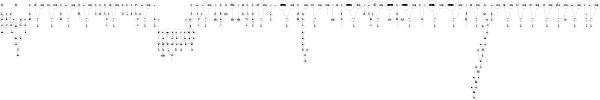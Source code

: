 digraph test{
	size = "4,4";
"mov516" [label = "mov", shape = "box"];
"edx516" [label = "edx", shape = "circle"];
"edx516" [label = "edx", shape = "circle"];
"edx516" -> "mov516";
 "eax516" [label = "eax", shape = "circle"];
"eax" -> "mov516";
"mov516"   -> "edx516";
"DS517" [label = "DS", shape = "circle"];
"esi517" [label = "esi", shape = "circle"];
"DS517" -> "esi517";
"and518" [label = "and", shape = "box"];
"t0d518" [label = "t0d", shape = "point"];
"esi517" -> "and518";
"esi517" -> "and518";
"t0d518" [label = "t0d", shape = "point"];
"and518" -> "t0d518"["dir" = "none"];
"t1519" [label = "t1", shape = "point"];
"%ctrl153519" [label = "%ctrl153", shape = "circle"];
"%ctrl153519" -> "t1519"["dir" = "none"];
"0x22a520" [label = "0x22a", shape = "circle"];
"t2520" [label = "t2", shape = "point"];
"0x22a520" -> "t2520" ["dir" = "none"];
"add521" [label = "+", shape = "box"];
"rip521" [label = "rip", shape = "circle", color = "red"];
"t1519" -> "add521"; 
"t2520" -> "add521"; 
"add521" -> "rip521";
"eax522" [label = "eax", shape = "circle"];
"DS522" [label = "DS", shape = "circle"];
"DS522" -> "eax522";
"0x4523" [label = "0x4", shape = "circle"];
"t1d523" [label = "t1d", shape = "point"];
"0x4523" -> "t1d523" ["dir" = "none"];
"sub524" [label = "sub", shape = "box"];
"t0d524" [label = "t0d", shape = "point"];
"eax522" -> "sub524";
"t1d523" -> "sub524";
"t0d524" [label = "t0d", shape = "point"];
"sub524" -> "t0d524"["dir" = "none"];
"t1525" [label = "t1", shape = "point"];
"%ctrl153525" [label = "%ctrl153", shape = "circle"];
"%ctrl153525" -> "t1525"["dir" = "none"];
"0x23526" [label = "0x23", shape = "circle"];
"t2526" [label = "t2", shape = "point"];
"0x23526" -> "t2526" ["dir" = "none"];
"add527" [label = "+", shape = "box"];
"rip527" [label = "rip", shape = "circle", color = "red"];
"t1525" -> "add527"; 
"t2526" -> "add527"; 
"add527" -> "rip527";
"mov528" [label = "mov", shape = "box"];
"edx528" [label = "edx", shape = "circle"];
"edx516" -> "mov528";
"eax522" -> "mov528";
 "mov528"   -> "edx528";
"DS529" [label = "DS", shape = "circle"];
"esi529" [label = "esi", shape = "circle"];
"DS529" -> "esi529";
"and530" [label = "and", shape = "box"];
"t0d530" [label = "t0d", shape = "point"];
"esi529" -> "and530";
"esi529" -> "and530";
"t0d530" [label = "t0d", shape = "point"];
"and530" -> "t0d530"["dir" = "none"];
"t1531" [label = "t1", shape = "point"];
"%ctrl153531" [label = "%ctrl153", shape = "circle"];
"%ctrl153531" -> "t1531"["dir" = "none"];
"0x211532" [label = "0x211", shape = "circle"];
"t2532" [label = "t2", shape = "point"];
"0x211532" -> "t2532" ["dir" = "none"];
"add533" [label = "+", shape = "box"];
"rip533" [label = "rip", shape = "circle", color = "red"];
"t1531" -> "add533"; 
"t2532" -> "add533"; 
"add533" -> "rip533";
"and534" [label = "and", shape = "box"];
"t0d534" [label = "t0d", shape = "point"];
"edi534" [label = "edi", shape = "circle"];
"edi534" -> "and534";
"edi534" [label = "edi", shape = "circle"];
"edi534" -> "and534";
"t0d534" [label = "t0d", shape = "point"];
"and534" -> "t0d534"["dir" = "none"];
"t1535" [label = "t1", shape = "point"];
"%ctrl153535" [label = "%ctrl153", shape = "circle"];
"%ctrl153535" -> "t1535"["dir" = "none"];
"0xe536" [label = "0xe", shape = "circle"];
"t2536" [label = "t2", shape = "point"];
"0xe536" -> "t2536" ["dir" = "none"];
"add537" [label = "+", shape = "box"];
"rip537" [label = "rip", shape = "circle", color = "red"];
"t1535" -> "add537"; 
"t2536" -> "add537"; 
"add537" -> "rip537";
"DS538" [label = "DS", shape = "circle"];
"t1b538" [label = "t1b", shape = "circle"];
"DS538" -> "t1b538";
"sexti539" [label = "sexti", shape = "box"];
"esi539" [label = "esi", shape = "circle"];
"t1d523" ->  "sexti539";
"0x7539" [label = "0x7", shape = "plaintext"];
"0x7539" -> "sexti539" "sexti539" -> "esi539";
"edx540" [label = "edx", shape = "circle"];
"DS540" [label = "DS", shape = "circle"];
"DS540" -> "edx540";
"0x9541" [label = "0x9", shape = "circle"];
"t1b541" [label = "t1b", shape = "circle"];
"0x9541" -> "t1b541";
"sub542" [label = "sub", shape = "box"];
"t0b542" [label = "t0b", shape = "point"];
"dl542" [label = "dl", shape = "circle"];
"dl542" -> "sub542";
"t1b541" -> "sub542";
"t0b542" [label = "t0b", shape = "circle"];
"sub542" -> "t0b542";
"t1543" [label = "t1", shape = "point"];
"%ctrl153543" [label = "%ctrl153", shape = "circle"];
"%ctrl153543" -> "t1543"["dir" = "none"];
"0x5c544" [label = "0x5c", shape = "circle"];
"t2544" [label = "t2", shape = "point"];
"0x5c544" -> "t2544" ["dir" = "none"];
"add545" [label = "+", shape = "box"];
"rip545" [label = "rip", shape = "circle", color = "red"];
"t1543" -> "add545"; 
"t2544" -> "add545"; 
"add545" -> "rip545";
"DS546" [label = "DS", shape = "circle"];
"t1b546" [label = "t1b", shape = "circle"];
"DS546" -> "t1b546";
"sexti547" [label = "sexti", shape = "box"];
"edx547" [label = "edx", shape = "circle"];
"t1d523" ->  "sexti547";
"0x7547" [label = "0x7", shape = "plaintext"];
"0x7547" -> "sexti547" "sexti547" -> "edx547";
"rcx548" [label = "rcx", shape = "circle"];
"DS548" [label = "DS", shape = "circle"];
"DS548" -> "rcx548";
"0x30549" [label = "0x30", shape = "circle"];
"t1d549" [label = "t1d", shape = "point"];
"0x30549" -> "t1d549" ["dir" = "none"];
"sub550" [label = "sub", shape = "box"];
"esi550" [label = "esi", shape = "point"];
"esi539" -> "sub550";
"t1d549" -> "sub550";
"esi550" [label = "esi", shape = "circle"];
"sub550" -> "esi550";
"edi551" [label = "edi", shape = "circle"];
"DS551" [label = "DS", shape = "circle"];
"DS551" -> "edi551";
"0x9552" [label = "0x9", shape = "circle"];
"t1b552" [label = "t1b", shape = "circle"];
"0x9552" -> "t1b552";
"sub553" [label = "sub", shape = "box"];
"t0b553" [label = "t0b", shape = "point"];
"dil553" [label = "dil", shape = "circle"];
"dil553" -> "sub553";
"t1b552" -> "sub553";
"t0b553" [label = "t0b", shape = "circle"];
"sub553" -> "t0b553";
"t1554" [label = "t1", shape = "point"];
"%ctrl153554" [label = "%ctrl153", shape = "circle"];
"%ctrl153554" -> "t1554"["dir" = "none"];
"0x20555" [label = "0x20", shape = "circle"];
"t2555" [label = "t2", shape = "point"];
"0x20555" -> "t2555" ["dir" = "none"];
"add556" [label = "+", shape = "box"];
"rip556" [label = "rip", shape = "circle", color = "red"];
"t1554" -> "add556"; 
"t2555" -> "add556"; 
"add556" -> "rip556";
"slli557" [label = "slli", shape = "box"];
"eax557" [label = "eax", shape = "point"];
"eax522" -> "slli557";
"0x8557" [label = "0x8", shape = "circle"];
"0x8557" -> "slli557";
"eax557" [label = "eax", shape = "circle"];
"slli557" -> "eax557";
"0x1558" [label = "0x1", shape = "circle"];
"t1d558" [label = "t1d", shape = "point"];
"0x1558" -> "t1d558" ["dir" = "none"];
"add559" [label = "add", shape = "box"];
"r8d559" [label = "r8d", shape = "point"];
"r8d559" [label = "r8d", shape = "circle"];
"r8d559" -> "add559";
"t1d558" -> "add559";
"r8d559" [label = "r8d", shape = "circle"];
"add559" -> "r8d559";
"rdi560" [label = "rdi", shape = "circle"];
"DS560" [label = "DS", shape = "circle"];
"DS560" -> "rdi560";
"or561" [label = "or", shape = "box"];
"eax561" [label = "eax", shape = "point"];
"eax557" -> "or561";
"esi550" -> "or561";
"eax561" [label = "eax", shape = "circle"];
"or561" -> "eax561";
"0x2e562" [label = "0x2e", shape = "circle"];
"t1b562" [label = "t1b", shape = "circle"];
"0x2e562" -> "t1b562";
"sub563" [label = "sub", shape = "box"];
"t0b563" [label = "t0b", shape = "point"];
"dl563" [label = "dl", shape = "circle"];
"dl563" -> "sub563";
"t1b562" -> "sub563";
"t0b563" [label = "t0b", shape = "circle"];
"sub563" -> "t0b563";
"t1564" [label = "t1", shape = "point"];
"%ctrl153564" [label = "%ctrl153", shape = "circle"];
"%ctrl153564" -> "t1564"["dir" = "none"];
"0x10565" [label = "0x10", shape = "circle"];
"t2565" [label = "t2", shape = "point"];
"0x10565" -> "t2565" ["dir" = "none"];
"add566" [label = "+", shape = "box"];
"rip566" [label = "rip", shape = "circle", color = "red"];
"t1564" -> "add566"; 
"t2565" -> "add566"; 
"add566" -> "rip566";
"DS567" [label = "DS", shape = "circle"];
"rdx567" [label = "rdx", shape = "circle"];
"DS567" -> "rdx567";
"DS568" [label = "DS", shape = "circle"];
"rcx568" [label = "rcx", shape = "circle"];
"DS568" -> "rcx568";
"rax569" [label = "rax", shape = "circle"];
"DS569" [label = "DS", shape = "circle"];
"DS569" -> "rax569";
"rbx570" [label = "rbx", shape = "circle"];
"rbx570" -> "DS570";
"0x4a982c572" [label = "0x4a982c", shape = "circle"];
"t1572" [label = "t1", shape = "point"];
"0x4a982c572" -> "t1572" ["dir" = "none"];
"t1572" -> "DS573";
"0574" [label = "0", shape = "circle"];
"t1574" [label = "t1", shape = "point"];
"0574" -> "t1574" ["dir" = "none"];
"t1574" -> "DS575";
"rdx567" -> "DS576";
"add578" [label = "add", shape = "box"];
"r15578" [label = "r15", shape = "point"];
"r15578" [label = "r15", shape = "circle"];
"r15578" -> "add578";
"rcx568" -> "add578";
"r15578" [label = "r15", shape = "circle"];
"add578" -> "r15578";
"add579" [label = "add", shape = "box"];
"rbx579" [label = "rbx", shape = "point"];
"rbx579" [label = "rbx", shape = "circle"];
"rbx579" -> "add579";
"rcx568" -> "add579";
"rbx579" [label = "rbx", shape = "circle"];
"add579" -> "rbx579";
"0x2f580" [label = "0x2f", shape = "circle"];
"t2b580" [label = "t2b", shape = "circle"];
"0x2f580" -> "t2b580";
"DS581" [label = "DS", shape = "circle"];
"t1b581" [label = "t1b", shape = "circle"];
"DS581" -> "t1b581";
"sub582" [label = "sub", shape = "box"];
"t0b582" [label = "t0b", shape = "point"];
"t1b581" -> "sub582";
"t2b580" -> "sub582";
"t0b582" [label = "t0b", shape = "circle"];
"sub582" -> "t0b582";
"rdx583" [label = "rdx", shape = "circle"];
"DS583" [label = "DS", shape = "circle"];
"DS583" -> "rdx583";
"t1584" [label = "t1", shape = "point"];
"%ctrl153584" [label = "%ctrl153", shape = "circle"];
"%ctrl153584" -> "t1584"["dir" = "none"];
"0x19f585" [label = "0x19f", shape = "circle"];
"t2585" [label = "t2", shape = "point"];
"0x19f585" -> "t2585" ["dir" = "none"];
"add586" [label = "+", shape = "box"];
"rip586" [label = "rip", shape = "circle", color = "red"];
"t1584" -> "add586"; 
"t2585" -> "add586"; 
"add586" -> "rip586";
"mov587" [label = "mov", shape = "box"];
"r13587" [label = "r13", shape = "circle"];
"r13587" [label = "r13", shape = "circle"];
"r13587" -> "mov587";
 "r10587" [label = "r10", shape = "circle"];
"r10" -> "mov587";
"mov587"   -> "r13587";
"mov588" [label = "mov", shape = "box"];
"r9588" [label = "r9", shape = "circle"];
"r9588" [label = "r9", shape = "circle"];
"r9588" -> "mov588";
 "rdx583" -> "mov588";
 "mov588"   -> "r9588";
"mov589" [label = "mov", shape = "box"];
"r10589" [label = "r10", shape = "circle"];
"r10589" [label = "r10", shape = "circle"];
"r10589" -> "mov589";
 "rax569" -> "mov589";
 "mov589"   -> "r10589";
"t1590" [label = "t1", shape = "point"];
"%ctrl153590" [label = "%ctrl153", shape = "circle"];
"%ctrl153590" -> "t1590"["dir" = "none"];
"0xffffffffffffff85591" [label = "0xffffffffffffff85", shape = "circle"];
"t2591" [label = "t2", shape = "point"];
"0xffffffffffffff85591" -> "t2591" ["dir" = "none"];
"add592" [label = "+", shape = "box"];
"rip592" [label = "rip", shape = "circle", color = "red"];
"t1590" -> "add592"; 
"t2591" -> "add592"; 
"add592" -> "rip592";
"DS593" [label = "DS", shape = "circle"];
"edx593" [label = "edx", shape = "circle"];
"DS593" -> "edx593";
"t7594" [label = "t7", shape = "point"];
"%ctrl153594" [label = "%ctrl153", shape = "circle"];
"%ctrl153594" -> "t7594"["dir" = "none"];
"rbx579" -> "DS595";
"and596" [label = "and", shape = "box"];
"t0d596" [label = "t0d", shape = "point"];
"edx593" -> "and596";
"edx593" -> "and596";
"t0d596" [label = "t0d", shape = "point"];
"and596" -> "t0d596"["dir" = "none"];
"t1597" [label = "t1", shape = "point"];
"%ctrl153597" [label = "%ctrl153", shape = "circle"];
"%ctrl153597" -> "t1597"["dir" = "none"];
"0x11d598" [label = "0x11d", shape = "circle"];
"t2598" [label = "t2", shape = "point"];
"0x11d598" -> "t2598" ["dir" = "none"];
"add599" [label = "+", shape = "box"];
"rip599" [label = "rip", shape = "circle", color = "red"];
"t1597" -> "add599"; 
"t2598" -> "add599"; 
"add599" -> "rip599";
"t7600" [label = "t7", shape = "point"];
"%ctrl153600" [label = "%ctrl153", shape = "circle"];
"%ctrl153600" -> "t7600"["dir" = "none"];
"0601" [label = "0", shape = "circle"];
"t1601" [label = "t1", shape = "point"];
"0601" -> "t1601" ["dir" = "none"];
"t1601" -> "DS602";
"mov603" [label = "mov", shape = "box"];
"edx603" [label = "edx", shape = "circle"];
"edx593" -> "mov603";
"ebp603" [label = "ebp", shape = "circle"];
"ebp" -> "mov603";
"mov603"   -> "edx603";
"DS604" [label = "DS", shape = "circle"];
"rbx604" [label = "rbx", shape = "circle"];
"DS604" -> "rbx604";
"mov605" [label = "mov", shape = "box"];
"ebp605" [label = "ebp", shape = "circle"];
"ebp605" [label = "ebp", shape = "circle"];
"ebp605" -> "mov605";
 "edx603" -> "mov605";
 "mov605"   -> "ebp605";
"and606" [label = "and", shape = "box"];
"t0606" [label = "t0", shape = "point"];
"rbx604" -> "and606";
"rbx604" -> "and606";
"t0606" [label = "t0", shape = "point"];
"and606" -> "t0606"["dir" = "none"];
"t1607" [label = "t1", shape = "point"];
"%ctrl153607" [label = "%ctrl153", shape = "circle"];
"%ctrl153607" -> "t1607"["dir" = "none"];
"0xffffffffffffffc2608" [label = "0xffffffffffffffc2", shape = "circle"];
"t2608" [label = "t2", shape = "point"];
"0xffffffffffffffc2608" -> "t2608" ["dir" = "none"];
"add609" [label = "+", shape = "box"];
"rip609" [label = "rip", shape = "circle", color = "red"];
"t1607" -> "add609"; 
"t2608" -> "add609"; 
"add609" -> "rip609";
"DS610" [label = "DS", shape = "circle"];
"edx610" [label = "edx", shape = "circle"];
"DS610" -> "edx610";
"0x2611" [label = "0x2", shape = "circle"];
"t1b611" [label = "t1b", shape = "circle"];
"0x2611" -> "t1b611";
"and612" [label = "and", shape = "box"];
"t0b612" [label = "t0b", shape = "point"];
"dl612" [label = "dl", shape = "circle"];
"dl612" -> "and612";
"t1b611" -> "and612";
"t0b612" [label = "t0b", shape = "circle"];
"and612" -> "t0b612";
"t1613" [label = "t1", shape = "point"];
"%ctrl153613" [label = "%ctrl153", shape = "circle"];
"%ctrl153613" -> "t1613"["dir" = "none"];
"0xa5614" [label = "0xa5", shape = "circle"];
"t2614" [label = "t2", shape = "point"];
"0xa5614" -> "t2614" ["dir" = "none"];
"add615" [label = "+", shape = "box"];
"rip615" [label = "rip", shape = "circle", color = "red"];
"t1613" -> "add615"; 
"t2614" -> "add615"; 
"add615" -> "rip615";
"0xffffffffffffffff616" [label = "0xffffffffffffffff", shape = "circle"];
"t1d616" [label = "t1d", shape = "point"];
"0xffffffffffffffff616" -> "t1d616" ["dir" = "none"];
"t1d616" -> "DS617";
"DS618" [label = "DS", shape = "circle"];
"rbx618" [label = "rbx", shape = "circle"];
"DS618" -> "rbx618";
"and619" [label = "and", shape = "box"];
"t0619" [label = "t0", shape = "point"];
"rbx618" -> "and619";
"rbx618" -> "and619";
"t0619" [label = "t0", shape = "point"];
"and619" -> "t0619"["dir" = "none"];
"t1620" [label = "t1", shape = "point"];
"%ctrl153620" [label = "%ctrl153", shape = "circle"];
"%ctrl153620" -> "t1620"["dir" = "none"];
"0xffffffffffffff39621" [label = "0xffffffffffffff39", shape = "circle"];
"t2621" [label = "t2", shape = "point"];
"0xffffffffffffff39621" -> "t2621" ["dir" = "none"];
"add622" [label = "+", shape = "box"];
"rip622" [label = "rip", shape = "circle", color = "red"];
"t1620" -> "add622"; 
"t2621" -> "add622"; 
"add622" -> "rip622";
"DS623" [label = "DS", shape = "circle"];
"rax623" [label = "rax", shape = "point"];
"DS623" -> "rax623" ["dir" = "none"];
"DS624" [label = "DS", shape = "circle"];
"t1624" [label = "t1", shape = "point"];
"DS624" -> "t1624" ["dir" = "none"];
"sub625" [label = "sub", shape = "box"];
"t0625" [label = "t0", shape = "point"];
"t1624" -> "sub625";
"rax623" -> "sub625";
"t0625" [label = "t0", shape = "point"];
"sub625" -> "t0625"["dir" = "none"];
"t1626" [label = "t1", shape = "point"];
"%ctrl153626" [label = "%ctrl153", shape = "circle"];
"%ctrl153626" -> "t1626"["dir" = "none"];
"0xfffffffffffffe82627" [label = "0xfffffffffffffe82", shape = "circle"];
"t2627" [label = "t2", shape = "point"];
"0xfffffffffffffe82627" -> "t2627" ["dir" = "none"];
"add628" [label = "+", shape = "box"];
"rip628" [label = "rip", shape = "circle", color = "red"];
"t1626" -> "add628"; 
"t2627" -> "add628"; 
"add628" -> "rip628";
"t1629" [label = "t1", shape = "point"];
"%ctrl153629" [label = "%ctrl153", shape = "circle"];
"%ctrl153629" -> "t1629"["dir" = "none"];
"0xfffffffffffffee1630" [label = "0xfffffffffffffee1", shape = "circle"];
"t2630" [label = "t2", shape = "point"];
"0xfffffffffffffee1630" -> "t2630" ["dir" = "none"];
"add631" [label = "+", shape = "box"];
"rip631" [label = "rip", shape = "circle", color = "red"];
"t1629" -> "add631"; 
"t2630" -> "add631"; 
"add631" -> "rip631";
"mov632" [label = "mov", shape = "box"];
"r9d632" [label = "r9d", shape = "circle"];
"r9d632" [label = "r9d", shape = "circle"];
"r9d632" -> "mov632";
 "ebp605" -> "mov632";
 "mov632"   -> "r9d632";
"srli633" [label = "srli", shape = "box"];
"r9d633" [label = "r9d", shape = "point"];
"r9d632" -> "srli633";
"0x4633" [label = "0x4", shape = "circle"];
"0x4633" -> "srli633";
"r9d633" [label = "r9d", shape = "circle"];
"srli633" -> "r9d633";
"eax634" [label = "eax", shape = "circle"];
"DS634" [label = "DS", shape = "circle"];
"DS634" -> "eax634";
"rax635" [label = "rax", shape = "circle"];
"DS635" [label = "DS", shape = "circle"];
"DS635" -> "rax635";
"DS636" [label = "DS", shape = "circle"];
"r12636" [label = "r12", shape = "circle"];
"DS636" -> "r12636";
"sub637" [label = "sub", shape = "box"];
"t0637" [label = "t0", shape = "point"];
"r12636" -> "sub637";
"rax635" -> "sub637";
"t0637" [label = "t0", shape = "point"];
"sub637" -> "t0637"["dir" = "none"];
"t1638" [label = "t1", shape = "point"];
"%ctrl153638" [label = "%ctrl153", shape = "circle"];
"%ctrl153638" -> "t1638"["dir" = "none"];
"0x96639" [label = "0x96", shape = "circle"];
"t2639" [label = "t2", shape = "point"];
"0x96639" -> "t2639" ["dir" = "none"];
"add640" [label = "+", shape = "box"];
"rip640" [label = "rip", shape = "circle", color = "red"];
"t1638" -> "add640"; 
"t2639" -> "add640"; 
"add640" -> "rip640";
"rbp641" [label = "rbp", shape = "circle"];
"rbp641" -> "SS641";
"subi642" [label = "subi", shape = "box"];
"rsp642" [label = "rsp", shape = "point"];
"rsp642" [label = "rsp", shape = "circle"];
"rsp642" -> "subi642";
"0x8642" [label = "0x8", shape = "circle"];
"0x8642" -> "subi642";
"rsp642" [label = "rsp", shape = "circle"];
"subi642" -> "rsp642";
"mov643" [label = "mov", shape = "box"];
"rbp643" [label = "rbp", shape = "circle"];
"rbp643" [label = "rbp", shape = "circle"];
"rbp643" -> "mov643";
 "rdi560" -> "mov643";
 "mov643"   -> "rbp643";
"rbx618" -> "SS644";
"subi645" [label = "subi", shape = "box"];
"rsp645" [label = "rsp", shape = "point"];
"rsp642" -> "subi645";
"0x8645" [label = "0x8", shape = "circle"];
"0x8645" -> "subi645";
"rsp645" [label = "rsp", shape = "circle"];
"subi645" -> "rsp645";
"0x8646" [label = "0x8", shape = "circle"];
"t1646" [label = "t1", shape = "point"];
"0x8646" -> "t1646" ["dir" = "none"];
"sub647" [label = "sub", shape = "box"];
"rsp647" [label = "rsp", shape = "point"];
"rsp645" -> "sub647";
"t1646" -> "sub647";
"rsp647" [label = "rsp", shape = "circle"];
"sub647" -> "rsp647";
"t7648" [label = "t7", shape = "point"];
"%ctrl153648" [label = "%ctrl153", shape = "circle"];
"%ctrl153648" -> "t7648"["dir" = "none"];
"DS649" [label = "DS", shape = "circle"];
"rbx649" [label = "rbx", shape = "circle"];
"DS649" -> "rbx649";
"and650" [label = "and", shape = "box"];
"t0650" [label = "t0", shape = "point"];
"rbx649" -> "and650";
"rbx649" -> "and650";
"t0650" [label = "t0", shape = "point"];
"and650" -> "t0650"["dir" = "none"];
"t1651" [label = "t1", shape = "point"];
"%ctrl153651" [label = "%ctrl153", shape = "circle"];
"%ctrl153651" -> "t1651"["dir" = "none"];
"0x33652" [label = "0x33", shape = "circle"];
"t2652" [label = "t2", shape = "point"];
"0x33652" -> "t2652" ["dir" = "none"];
"add653" [label = "+", shape = "box"];
"rip653" [label = "rip", shape = "circle", color = "red"];
"t1651" -> "add653"; 
"t2652" -> "add653"; 
"add653" -> "rip653";
"0654" [label = "0", shape = "circle"];
"t1654" [label = "t1", shape = "point"];
"0654" -> "t1654" ["dir" = "none"];
"sub655" [label = "sub", shape = "box"];
"t0655" [label = "t0", shape = "point"];
"rbp643" -> "sub655";
"t1654" -> "sub655";
"t0655" [label = "t0", shape = "point"];
"sub655" -> "t0655"["dir" = "none"];
"t1656" [label = "t1", shape = "point"];
"%ctrl153656" [label = "%ctrl153", shape = "circle"];
"%ctrl153656" -> "t1656"["dir" = "none"];
"0x14657" [label = "0x14", shape = "circle"];
"t2657" [label = "t2", shape = "point"];
"0x14657" -> "t2657" ["dir" = "none"];
"add658" [label = "+", shape = "box"];
"rip658" [label = "rip", shape = "circle", color = "red"];
"t1656" -> "add658"; 
"t2657" -> "add658"; 
"add658" -> "rip658";
"t1659" [label = "t1", shape = "point"];
"%ctrl153659" [label = "%ctrl153", shape = "circle"];
"%ctrl153659" -> "t1659"["dir" = "none"];
"0x49660" [label = "0x49", shape = "circle"];
"t2660" [label = "t2", shape = "point"];
"0x49660" -> "t2660" ["dir" = "none"];
"add661" [label = "+", shape = "box"];
"rip661" [label = "rip", shape = "circle", color = "red"];
"t1659" -> "add661"; 
"t2660" -> "add661"; 
"add661" -> "rip661";
"mov662" [label = "mov", shape = "box"];
"rdi662" [label = "rdi", shape = "circle"];
"rdi560" -> "mov662";
"rbp643" -> "mov662";
 "mov662"   -> "rdi662";
"add663" [label = "add", shape = "box"];
"rdi663" [label = "rdi", shape = "point"];
"rdi662" -> "add663";
"rbx649" -> "add663";
"rdi663" [label = "rdi", shape = "circle"];
"add663" -> "rdi663";
"t1664" [label = "t1", shape = "point"];
"%ctrl153664" [label = "%ctrl153", shape = "circle"];
"%ctrl153664" -> "t1664"["dir" = "none"];
"0x2b665" [label = "0x2b", shape = "circle"];
"t2665" [label = "t2", shape = "point"];
"0x2b665" -> "t2665" ["dir" = "none"];
"add666" [label = "+", shape = "box"];
"rip666" [label = "rip", shape = "circle", color = "red"];
"t1664" -> "add666"; 
"t2665" -> "add666"; 
"add666" -> "rip666";
"0x2a16b668" [label = "0x2a16b", shape = "circle"];
"t1668" [label = "t1", shape = "point"];
"0x2a16b668" -> "t1668" ["dir" = "none"];
"t7669" [label = "t7", shape = "point"];
"%ctrl153669" [label = "%ctrl153", shape = "circle"];
"%ctrl153669" -> "t7669"["dir" = "none"];
"t7669" -> "SS670";
"subi671" [label = "subi", shape = "box"];
"rsp671" [label = "rsp", shape = "point"];
"rsp647" -> "subi671";
"0x8671" [label = "0x8", shape = "circle"];
"0x8671" -> "subi671";
"rsp671" [label = "rsp", shape = "circle"];
"subi671" -> "rsp671";
"add672" [label = "+", shape = "box"];
"rip672" [label = "rip", shape = "circle", color = "red"];
"t7669" -> "add672"; 
"t1668" -> "add672"; 
"add672" -> "rip672";
"and673" [label = "and", shape = "box"];
"t0d673" [label = "t0d", shape = "point"];
"eax634" -> "and673";
"eax634" -> "and673";
"t0d673" [label = "t0d", shape = "point"];
"and673" -> "t0d673"["dir" = "none"];
"t1674" [label = "t1", shape = "point"];
"%ctrl153674" [label = "%ctrl153", shape = "circle"];
"%ctrl153674" -> "t1674"["dir" = "none"];
"0x21675" [label = "0x21", shape = "circle"];
"t2675" [label = "t2", shape = "point"];
"0x21675" -> "t2675" ["dir" = "none"];
"add676" [label = "+", shape = "box"];
"rip676" [label = "rip", shape = "circle", color = "red"];
"t1674" -> "add676"; 
"t2675" -> "add676"; 
"add676" -> "rip676";
"0x8677" [label = "0x8", shape = "circle"];
"t1677" [label = "t1", shape = "point"];
"0x8677" -> "t1677" ["dir" = "none"];
"add678" [label = "add", shape = "box"];
"rsp678" [label = "rsp", shape = "point"];
"rsp671" -> "add678";
"t1677" -> "add678";
"rsp678" [label = "rsp", shape = "circle"];
"add678" -> "rsp678";
"mov679" [label = "mov", shape = "box"];
"rax679" [label = "rax", shape = "circle"];
"rax635" -> "mov679";
"rbx649" -> "mov679";
 "mov679"   -> "rax679";
"SS680" [label = "SS", shape = "circle"];
"t1680" [label = "t1", shape = "point"];
"SS680" -> "t1680" ["dir" = "none"];
"addi681" [label = "addi", shape = "box"];
"rsp681" [label = "rsp", shape = "point"];
"rsp678" -> "addi681";
"0x8681" [label = "0x8", shape = "circle"];
"0x8681" -> "addi681";
"rsp681" [label = "rsp", shape = "circle"];
"addi681" -> "rsp681";
"mov682" [label = "mov", shape = "box"];
"rbx682" [label = "rbx", shape = "circle"];
"rbx649" -> "mov682";
"t1680" -> "mov682";
 "mov682"   -> "rbx682";
"SS683" [label = "SS", shape = "circle"];
"t1683" [label = "t1", shape = "point"];
"SS683" -> "t1683" ["dir" = "none"];
"addi684" [label = "addi", shape = "box"];
"rsp684" [label = "rsp", shape = "point"];
"rsp681" -> "addi684";
"0x8684" [label = "0x8", shape = "circle"];
"0x8684" -> "addi684";
"rsp684" [label = "rsp", shape = "circle"];
"addi684" -> "rsp684";
"mov685" [label = "mov", shape = "box"];
"rbp685" [label = "rbp", shape = "circle"];
"rbp643" -> "mov685";
"t1683" -> "mov685";
 "mov685"   -> "rbp685";
"SS686" [label = "SS", shape = "circle"];
"t1686" [label = "t1", shape = "point"];
"SS686" -> "t1686" ["dir" = "none"];
"addi687" [label = "addi", shape = "box"];
"rsp687" [label = "rsp", shape = "point"];
"rsp684" -> "addi687";
"0x8687" [label = "0x8", shape = "circle"];
"0x8687" -> "addi687";
"rsp687" [label = "rsp", shape = "circle"];
"addi687" -> "rsp687";
"add688" [label = "+", shape = "box"];
"rip688" [label = "rip", shape = "circle", color = "red"];
"t1686" -> "add688"; 
"0688" [label = "0", shape = "circle"];
"0688" -> "add688";
"add688" -> "rip688";
"0x38689" [label = "0x38", shape = "circle"];
"t1689" [label = "t1", shape = "point"];
"0x38689" -> "t1689" ["dir" = "none"];
"add690" [label = "add", shape = "box"];
"rcx690" [label = "rcx", shape = "point"];
"rcx568" -> "add690";
"t1689" -> "add690";
"rcx690" [label = "rcx", shape = "circle"];
"add690" -> "rcx690";
"sub691" [label = "sub", shape = "box"];
"t0691" [label = "t0", shape = "point"];
"rcx690" -> "sub691";
"rax679" -> "sub691";
"t0691" [label = "t0", shape = "point"];
"sub691" -> "t0691"["dir" = "none"];
"t1692" [label = "t1", shape = "point"];
"%ctrl153692" [label = "%ctrl153", shape = "circle"];
"%ctrl153692" -> "t1692"["dir" = "none"];
"0x27693" [label = "0x27", shape = "circle"];
"t2693" [label = "t2", shape = "point"];
"0x27693" -> "t2693" ["dir" = "none"];
"add694" [label = "+", shape = "box"];
"rip694" [label = "rip", shape = "circle", color = "red"];
"t1692" -> "add694"; 
"t2693" -> "add694"; 
"add694" -> "rip694";
}